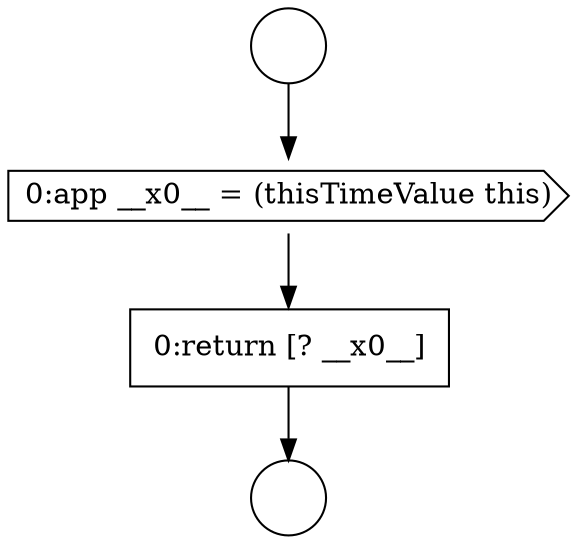 digraph {
  node13348 [shape=circle label=" " color="black" fillcolor="white" style=filled]
  node13350 [shape=cds, label=<<font color="black">0:app __x0__ = (thisTimeValue this)</font>> color="black" fillcolor="white" style=filled]
  node13351 [shape=none, margin=0, label=<<font color="black">
    <table border="0" cellborder="1" cellspacing="0" cellpadding="10">
      <tr><td align="left">0:return [? __x0__]</td></tr>
    </table>
  </font>> color="black" fillcolor="white" style=filled]
  node13349 [shape=circle label=" " color="black" fillcolor="white" style=filled]
  node13348 -> node13350 [ color="black"]
  node13350 -> node13351 [ color="black"]
  node13351 -> node13349 [ color="black"]
}
